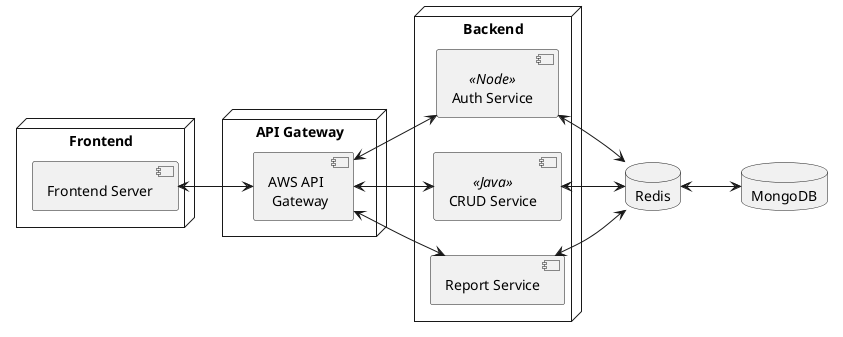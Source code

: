 @startuml Components Diagram

left to right direction
skinparam monochrome true

database MongoDB

node Backend {
  [Auth Service] as auth <<Node>>
  [CRUD Service] as crud <<Java>>
  [Report Service] as report
}

node Frontend {
  [Frontend Server] as front
}

node "API Gateway" {
  [AWS API\n Gateway] as gateway
}

database Redis

front <--> gateway
gateway <--> crud
gateway <--> report
gateway <--> auth

crud <--> Redis
auth <--> Redis
report <--> Redis

Redis <--> MongoDB

@enduml